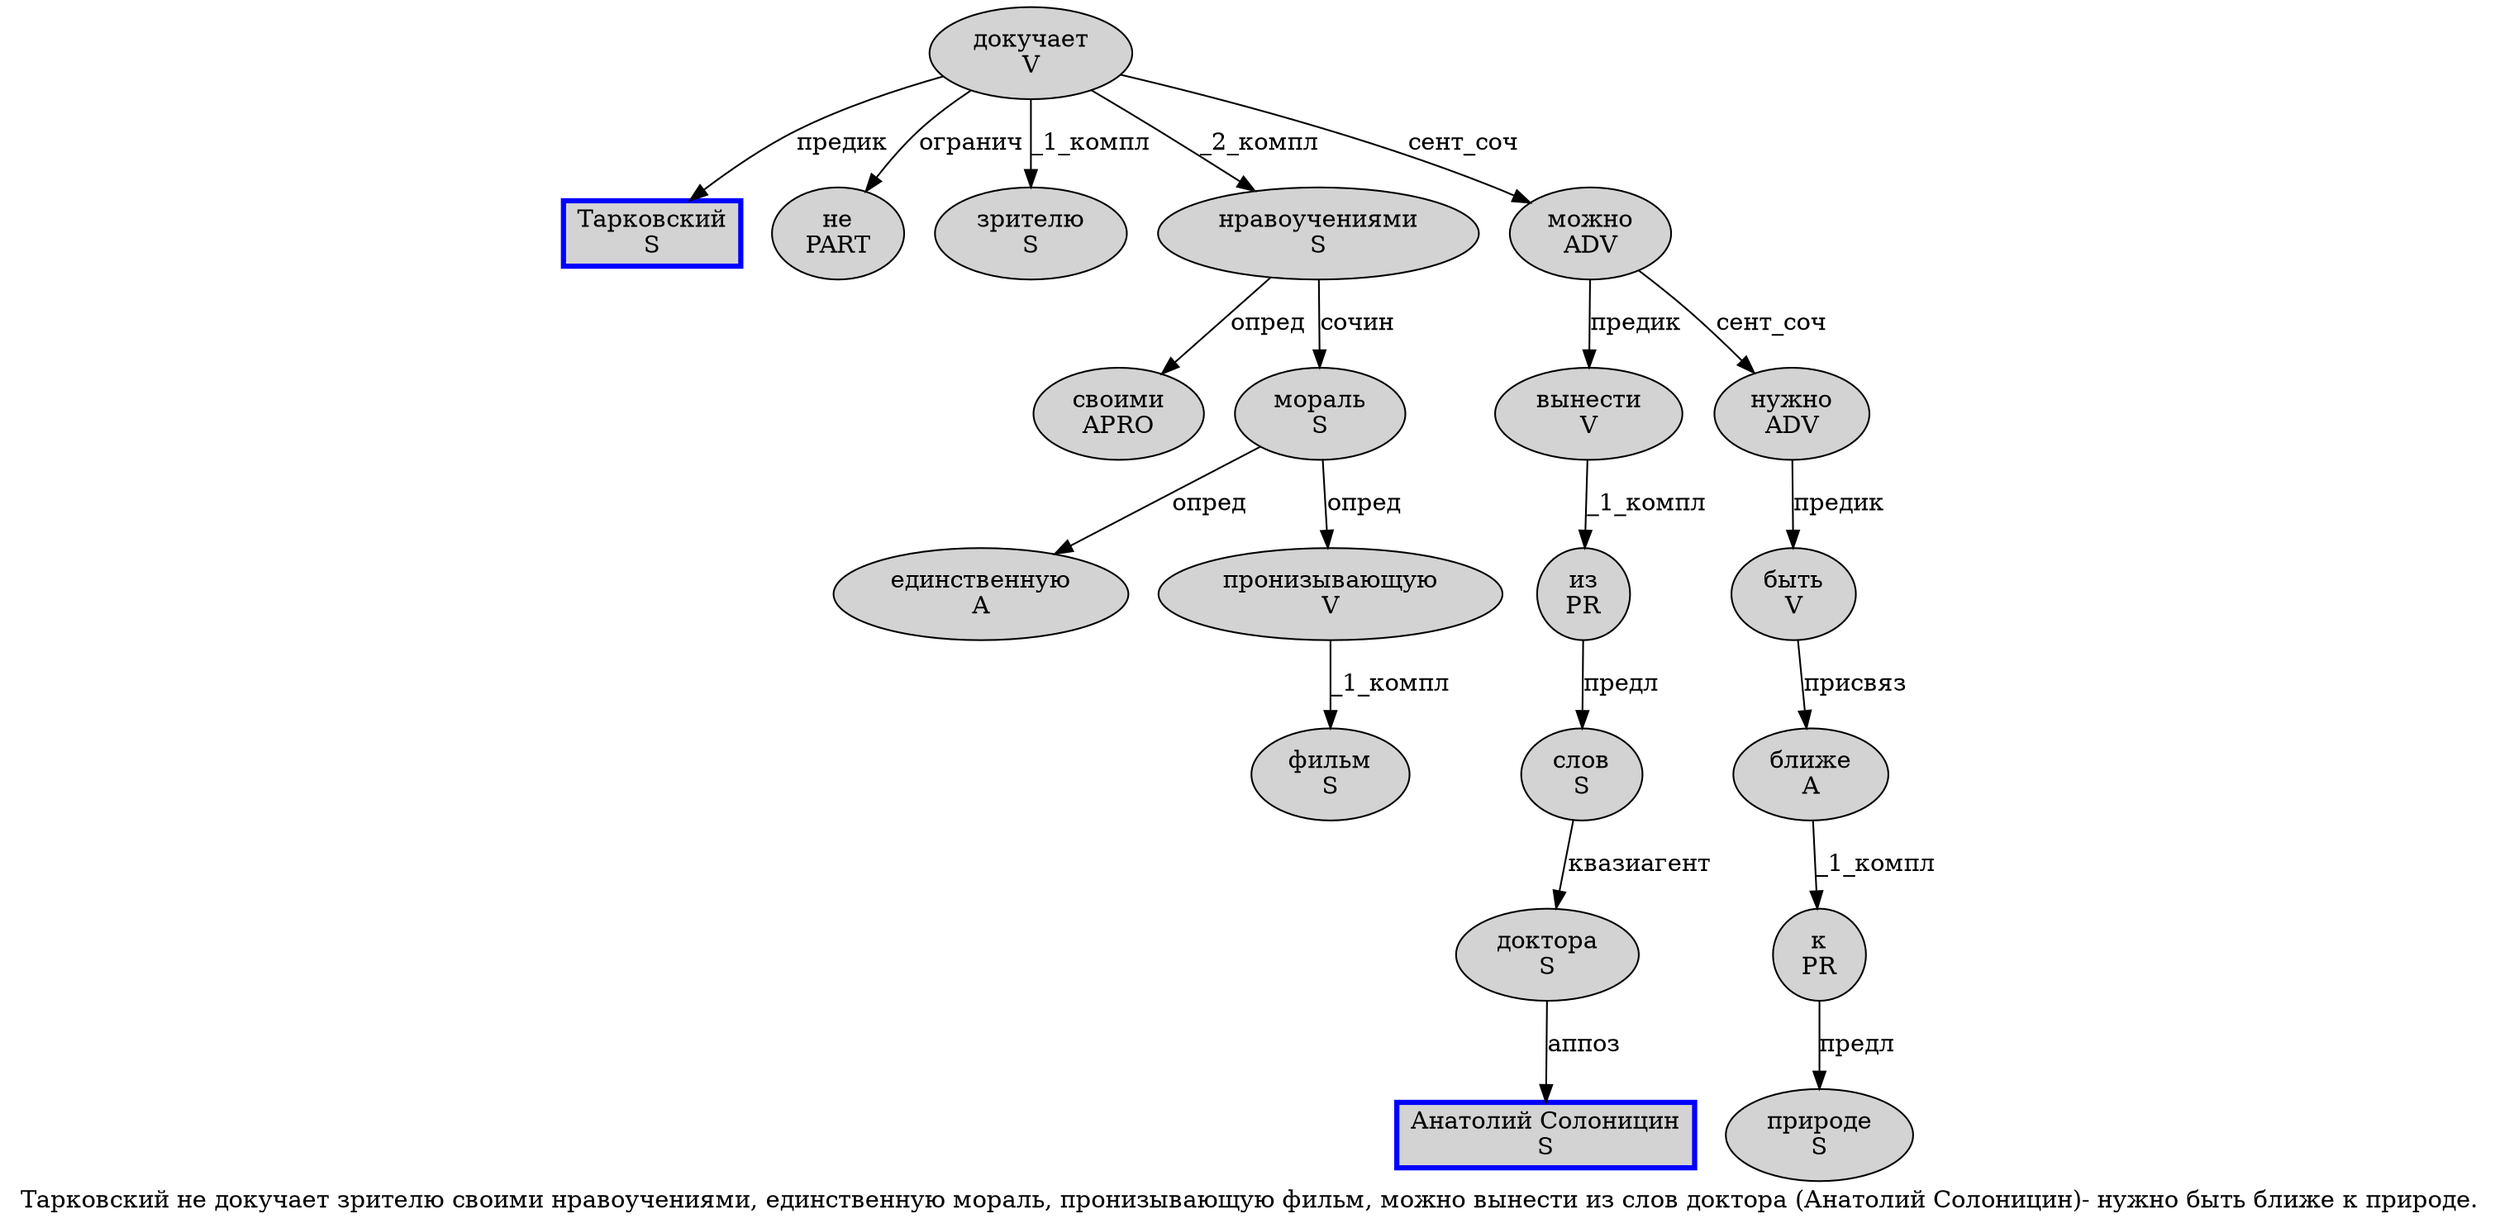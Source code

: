 digraph SENTENCE_2039 {
	graph [label="Тарковский не докучает зрителю своими нравоучениями, единственную мораль, пронизывающую фильм, можно вынести из слов доктора (Анатолий Солоницин)- нужно быть ближе к природе."]
	node [style=filled]
		0 [label="Тарковский
S" color=blue fillcolor=lightgray penwidth=3 shape=box]
		1 [label="не
PART" color="" fillcolor=lightgray penwidth=1 shape=ellipse]
		2 [label="докучает
V" color="" fillcolor=lightgray penwidth=1 shape=ellipse]
		3 [label="зрителю
S" color="" fillcolor=lightgray penwidth=1 shape=ellipse]
		4 [label="своими
APRO" color="" fillcolor=lightgray penwidth=1 shape=ellipse]
		5 [label="нравоучениями
S" color="" fillcolor=lightgray penwidth=1 shape=ellipse]
		7 [label="единственную
A" color="" fillcolor=lightgray penwidth=1 shape=ellipse]
		8 [label="мораль
S" color="" fillcolor=lightgray penwidth=1 shape=ellipse]
		10 [label="пронизывающую
V" color="" fillcolor=lightgray penwidth=1 shape=ellipse]
		11 [label="фильм
S" color="" fillcolor=lightgray penwidth=1 shape=ellipse]
		13 [label="можно
ADV" color="" fillcolor=lightgray penwidth=1 shape=ellipse]
		14 [label="вынести
V" color="" fillcolor=lightgray penwidth=1 shape=ellipse]
		15 [label="из
PR" color="" fillcolor=lightgray penwidth=1 shape=ellipse]
		16 [label="слов
S" color="" fillcolor=lightgray penwidth=1 shape=ellipse]
		17 [label="доктора
S" color="" fillcolor=lightgray penwidth=1 shape=ellipse]
		19 [label="Анатолий Солоницин
S" color=blue fillcolor=lightgray penwidth=3 shape=box]
		22 [label="нужно
ADV" color="" fillcolor=lightgray penwidth=1 shape=ellipse]
		23 [label="быть
V" color="" fillcolor=lightgray penwidth=1 shape=ellipse]
		24 [label="ближе
A" color="" fillcolor=lightgray penwidth=1 shape=ellipse]
		25 [label="к
PR" color="" fillcolor=lightgray penwidth=1 shape=ellipse]
		26 [label="природе
S" color="" fillcolor=lightgray penwidth=1 shape=ellipse]
			15 -> 16 [label="предл"]
			5 -> 4 [label="опред"]
			5 -> 8 [label="сочин"]
			14 -> 15 [label="_1_компл"]
			2 -> 0 [label="предик"]
			2 -> 1 [label="огранич"]
			2 -> 3 [label="_1_компл"]
			2 -> 5 [label="_2_компл"]
			2 -> 13 [label="сент_соч"]
			10 -> 11 [label="_1_компл"]
			13 -> 14 [label="предик"]
			13 -> 22 [label="сент_соч"]
			17 -> 19 [label="аппоз"]
			22 -> 23 [label="предик"]
			24 -> 25 [label="_1_компл"]
			8 -> 7 [label="опред"]
			8 -> 10 [label="опред"]
			16 -> 17 [label="квазиагент"]
			25 -> 26 [label="предл"]
			23 -> 24 [label="присвяз"]
}